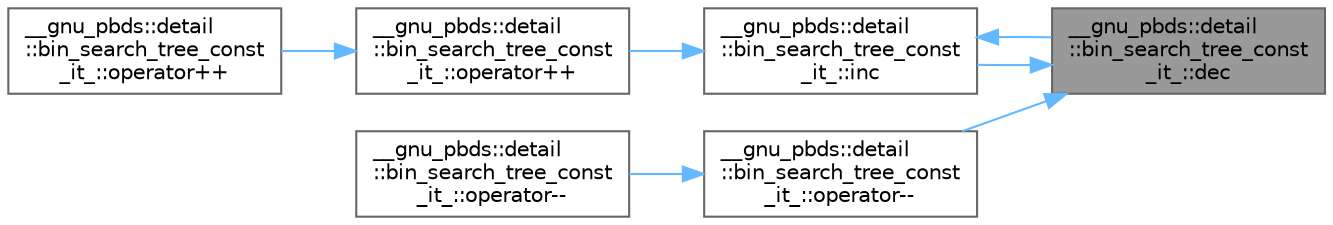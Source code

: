 digraph "__gnu_pbds::detail::bin_search_tree_const_it_::dec"
{
 // LATEX_PDF_SIZE
  bgcolor="transparent";
  edge [fontname=Helvetica,fontsize=10,labelfontname=Helvetica,labelfontsize=10];
  node [fontname=Helvetica,fontsize=10,shape=box,height=0.2,width=0.4];
  rankdir="RL";
  Node1 [id="Node000001",label="__gnu_pbds::detail\l::bin_search_tree_const\l_it_::dec",height=0.2,width=0.4,color="gray40", fillcolor="grey60", style="filled", fontcolor="black",tooltip=" "];
  Node1 -> Node2 [id="edge13_Node000001_Node000002",dir="back",color="steelblue1",style="solid",tooltip=" "];
  Node2 [id="Node000002",label="__gnu_pbds::detail\l::bin_search_tree_const\l_it_::inc",height=0.2,width=0.4,color="grey40", fillcolor="white", style="filled",URL="$class____gnu__pbds_1_1detail_1_1bin__search__tree__const__it__.html#a5e586ab0fa8b54f3f5c3c2e708294930",tooltip=" "];
  Node2 -> Node1 [id="edge14_Node000002_Node000001",dir="back",color="steelblue1",style="solid",tooltip=" "];
  Node2 -> Node3 [id="edge15_Node000002_Node000003",dir="back",color="steelblue1",style="solid",tooltip=" "];
  Node3 [id="Node000003",label="__gnu_pbds::detail\l::bin_search_tree_const\l_it_::operator++",height=0.2,width=0.4,color="grey40", fillcolor="white", style="filled",URL="$class____gnu__pbds_1_1detail_1_1bin__search__tree__const__it__.html#a09524b26878629d155254224ab76c054",tooltip=" "];
  Node3 -> Node4 [id="edge16_Node000003_Node000004",dir="back",color="steelblue1",style="solid",tooltip=" "];
  Node4 [id="Node000004",label="__gnu_pbds::detail\l::bin_search_tree_const\l_it_::operator++",height=0.2,width=0.4,color="grey40", fillcolor="white", style="filled",URL="$class____gnu__pbds_1_1detail_1_1bin__search__tree__const__it__.html#af282fc7cd80a70c00c80dbf60f0850c3",tooltip=" "];
  Node1 -> Node5 [id="edge17_Node000001_Node000005",dir="back",color="steelblue1",style="solid",tooltip=" "];
  Node5 [id="Node000005",label="__gnu_pbds::detail\l::bin_search_tree_const\l_it_::operator--",height=0.2,width=0.4,color="grey40", fillcolor="white", style="filled",URL="$class____gnu__pbds_1_1detail_1_1bin__search__tree__const__it__.html#a43f029ee5fc985256733f3a960457e5a",tooltip=" "];
  Node5 -> Node6 [id="edge18_Node000005_Node000006",dir="back",color="steelblue1",style="solid",tooltip=" "];
  Node6 [id="Node000006",label="__gnu_pbds::detail\l::bin_search_tree_const\l_it_::operator--",height=0.2,width=0.4,color="grey40", fillcolor="white", style="filled",URL="$class____gnu__pbds_1_1detail_1_1bin__search__tree__const__it__.html#a6e445cfe500e83d97e1dc8214b185a70",tooltip=" "];
}
